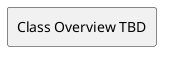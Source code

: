 @startuml
rectangle "Class Overview TBD"
@enduml

package "<%= subsystem.name %>" #dddddd {}


package "<%= system.name %>"  #ffffaa {
  interface "CLI"
  interface "Web"
  interface "REST"

  class "Class1" {

  }

}
"CLI" -- "Class1"

